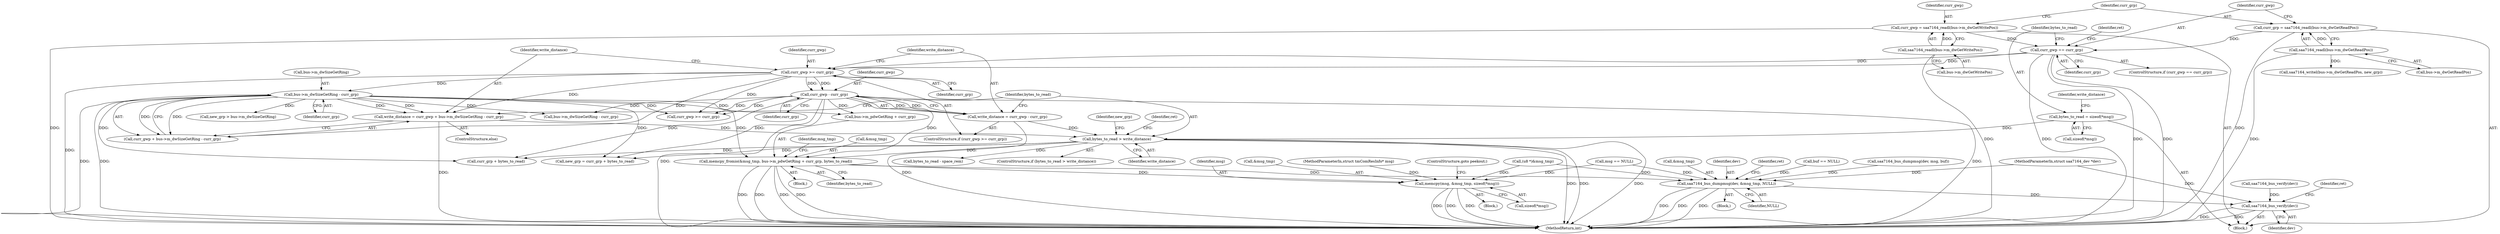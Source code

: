 digraph "0_media-tree_354dd3924a2e43806774953de536257548b5002c@API" {
"1000295" [label="(Call,memcpy_fromio(&msg_tmp, bus->m_pdwGetRing + curr_grp, bytes_to_read))"];
"1000225" [label="(Call,curr_gwp - curr_grp)"];
"1000220" [label="(Call,curr_gwp >= curr_grp)"];
"1000203" [label="(Call,curr_gwp == curr_grp)"];
"1000190" [label="(Call,curr_gwp = saa7164_readl(bus->m_dwGetWritePos))"];
"1000192" [label="(Call,saa7164_readl(bus->m_dwGetWritePos))"];
"1000196" [label="(Call,curr_grp = saa7164_readl(bus->m_dwGetReadPos))"];
"1000198" [label="(Call,saa7164_readl(bus->m_dwGetReadPos))"];
"1000233" [label="(Call,bus->m_dwSizeGetRing - curr_grp)"];
"1000239" [label="(Call,bytes_to_read > write_distance)"];
"1000211" [label="(Call,bytes_to_read = sizeof(*msg))"];
"1000229" [label="(Call,write_distance = curr_gwp + bus->m_dwSizeGetRing - curr_grp)"];
"1000223" [label="(Call,write_distance = curr_gwp - curr_grp)"];
"1000337" [label="(Call,memcpy(msg, &msg_tmp, sizeof(*msg)))"];
"1000390" [label="(Call,saa7164_bus_dumpmsg(dev, &msg_tmp, NULL))"];
"1000653" [label="(Call,saa7164_bus_verify(dev))"];
"1000306" [label="(Identifier,msg_tmp)"];
"1000193" [label="(Call,bus->m_dwGetWritePos)"];
"1000219" [label="(ControlStructure,if (curr_gwp >= curr_grp))"];
"1000199" [label="(Call,bus->m_dwGetReadPos)"];
"1000341" [label="(Call,sizeof(*msg))"];
"1000253" [label="(Call,new_grp > bus->m_dwSizeGetRing)"];
"1000385" [label="(Block,)"];
"1000217" [label="(Identifier,write_distance)"];
"1000221" [label="(Identifier,curr_gwp)"];
"1000386" [label="(Call,saa7164_bus_dumpmsg(dev, msg, buf))"];
"1000213" [label="(Call,sizeof(*msg))"];
"1000211" [label="(Call,bytes_to_read = sizeof(*msg))"];
"1000336" [label="(Block,)"];
"1000202" [label="(ControlStructure,if (curr_gwp == curr_grp))"];
"1000295" [label="(Call,memcpy_fromio(&msg_tmp, bus->m_pdwGetRing + curr_grp, bytes_to_read))"];
"1000339" [label="(Call,&msg_tmp)"];
"1000282" [label="(Call,(u8 *)&msg_tmp)"];
"1000294" [label="(Block,)"];
"1000208" [label="(Identifier,ret)"];
"1000298" [label="(Call,bus->m_pdwGetRing + curr_grp)"];
"1000244" [label="(Identifier,ret)"];
"1000212" [label="(Identifier,bytes_to_read)"];
"1000203" [label="(Call,curr_gwp == curr_grp)"];
"1000266" [label="(Call,bus->m_dwSizeGetRing - curr_grp)"];
"1000392" [label="(Call,&msg_tmp)"];
"1000224" [label="(Identifier,write_distance)"];
"1000230" [label="(Identifier,write_distance)"];
"1000394" [label="(Identifier,NULL)"];
"1000290" [label="(Call,bytes_to_read - space_rem)"];
"1000653" [label="(Call,saa7164_bus_verify(dev))"];
"1000296" [label="(Call,&msg_tmp)"];
"1000247" [label="(Call,new_grp = curr_grp + bytes_to_read)"];
"1000303" [label="(Identifier,bytes_to_read)"];
"1000390" [label="(Call,saa7164_bus_dumpmsg(dev, &msg_tmp, NULL))"];
"1000220" [label="(Call,curr_gwp >= curr_grp)"];
"1000226" [label="(Identifier,curr_gwp)"];
"1000237" [label="(Identifier,curr_grp)"];
"1000241" [label="(Identifier,write_distance)"];
"1000240" [label="(Identifier,bytes_to_read)"];
"1000147" [label="(Call,saa7164_bus_verify(dev))"];
"1000638" [label="(Call,saa7164_writel(bus->m_dwGetReadPos, new_grp))"];
"1000150" [label="(Call,msg == NULL)"];
"1000198" [label="(Call,saa7164_readl(bus->m_dwGetReadPos))"];
"1000233" [label="(Call,bus->m_dwSizeGetRing - curr_grp)"];
"1000222" [label="(Identifier,curr_grp)"];
"1000248" [label="(Identifier,new_grp)"];
"1000124" [label="(MethodParameterIn,struct tmComResInfo* msg)"];
"1000391" [label="(Identifier,dev)"];
"1000123" [label="(MethodParameterIn,struct saa7164_dev *dev)"];
"1000228" [label="(ControlStructure,else)"];
"1000417" [label="(Call,curr_gwp >= curr_grp)"];
"1000227" [label="(Identifier,curr_grp)"];
"1000196" [label="(Call,curr_grp = saa7164_readl(bus->m_dwGetReadPos))"];
"1000223" [label="(Call,write_distance = curr_gwp - curr_grp)"];
"1000192" [label="(Call,saa7164_readl(bus->m_dwGetWritePos))"];
"1000190" [label="(Call,curr_gwp = saa7164_readl(bus->m_dwGetWritePos))"];
"1000191" [label="(Identifier,curr_gwp)"];
"1000344" [label="(ControlStructure,goto peekout;)"];
"1000231" [label="(Call,curr_gwp + bus->m_dwSizeGetRing - curr_grp)"];
"1000225" [label="(Call,curr_gwp - curr_grp)"];
"1000656" [label="(Identifier,ret)"];
"1000204" [label="(Identifier,curr_gwp)"];
"1000205" [label="(Identifier,curr_grp)"];
"1000127" [label="(Block,)"];
"1000238" [label="(ControlStructure,if (bytes_to_read > write_distance))"];
"1000654" [label="(Identifier,dev)"];
"1000338" [label="(Identifier,msg)"];
"1000396" [label="(Identifier,ret)"];
"1000234" [label="(Call,bus->m_dwSizeGetRing)"];
"1000239" [label="(Call,bytes_to_read > write_distance)"];
"1000657" [label="(MethodReturn,int)"];
"1000197" [label="(Identifier,curr_grp)"];
"1000179" [label="(Call,buf == NULL)"];
"1000337" [label="(Call,memcpy(msg, &msg_tmp, sizeof(*msg)))"];
"1000249" [label="(Call,curr_grp + bytes_to_read)"];
"1000229" [label="(Call,write_distance = curr_gwp + bus->m_dwSizeGetRing - curr_grp)"];
"1000295" -> "1000294"  [label="AST: "];
"1000295" -> "1000303"  [label="CFG: "];
"1000296" -> "1000295"  [label="AST: "];
"1000298" -> "1000295"  [label="AST: "];
"1000303" -> "1000295"  [label="AST: "];
"1000306" -> "1000295"  [label="CFG: "];
"1000295" -> "1000657"  [label="DDG: "];
"1000295" -> "1000657"  [label="DDG: "];
"1000295" -> "1000657"  [label="DDG: "];
"1000295" -> "1000657"  [label="DDG: "];
"1000225" -> "1000295"  [label="DDG: "];
"1000233" -> "1000295"  [label="DDG: "];
"1000239" -> "1000295"  [label="DDG: "];
"1000295" -> "1000337"  [label="DDG: "];
"1000295" -> "1000390"  [label="DDG: "];
"1000225" -> "1000223"  [label="AST: "];
"1000225" -> "1000227"  [label="CFG: "];
"1000226" -> "1000225"  [label="AST: "];
"1000227" -> "1000225"  [label="AST: "];
"1000223" -> "1000225"  [label="CFG: "];
"1000225" -> "1000657"  [label="DDG: "];
"1000225" -> "1000657"  [label="DDG: "];
"1000225" -> "1000223"  [label="DDG: "];
"1000225" -> "1000223"  [label="DDG: "];
"1000220" -> "1000225"  [label="DDG: "];
"1000220" -> "1000225"  [label="DDG: "];
"1000225" -> "1000247"  [label="DDG: "];
"1000225" -> "1000249"  [label="DDG: "];
"1000225" -> "1000266"  [label="DDG: "];
"1000225" -> "1000298"  [label="DDG: "];
"1000225" -> "1000417"  [label="DDG: "];
"1000225" -> "1000417"  [label="DDG: "];
"1000220" -> "1000219"  [label="AST: "];
"1000220" -> "1000222"  [label="CFG: "];
"1000221" -> "1000220"  [label="AST: "];
"1000222" -> "1000220"  [label="AST: "];
"1000224" -> "1000220"  [label="CFG: "];
"1000230" -> "1000220"  [label="CFG: "];
"1000220" -> "1000657"  [label="DDG: "];
"1000203" -> "1000220"  [label="DDG: "];
"1000203" -> "1000220"  [label="DDG: "];
"1000220" -> "1000229"  [label="DDG: "];
"1000220" -> "1000231"  [label="DDG: "];
"1000220" -> "1000233"  [label="DDG: "];
"1000220" -> "1000417"  [label="DDG: "];
"1000203" -> "1000202"  [label="AST: "];
"1000203" -> "1000205"  [label="CFG: "];
"1000204" -> "1000203"  [label="AST: "];
"1000205" -> "1000203"  [label="AST: "];
"1000208" -> "1000203"  [label="CFG: "];
"1000212" -> "1000203"  [label="CFG: "];
"1000203" -> "1000657"  [label="DDG: "];
"1000203" -> "1000657"  [label="DDG: "];
"1000203" -> "1000657"  [label="DDG: "];
"1000190" -> "1000203"  [label="DDG: "];
"1000196" -> "1000203"  [label="DDG: "];
"1000190" -> "1000127"  [label="AST: "];
"1000190" -> "1000192"  [label="CFG: "];
"1000191" -> "1000190"  [label="AST: "];
"1000192" -> "1000190"  [label="AST: "];
"1000197" -> "1000190"  [label="CFG: "];
"1000190" -> "1000657"  [label="DDG: "];
"1000192" -> "1000190"  [label="DDG: "];
"1000192" -> "1000193"  [label="CFG: "];
"1000193" -> "1000192"  [label="AST: "];
"1000192" -> "1000657"  [label="DDG: "];
"1000196" -> "1000127"  [label="AST: "];
"1000196" -> "1000198"  [label="CFG: "];
"1000197" -> "1000196"  [label="AST: "];
"1000198" -> "1000196"  [label="AST: "];
"1000204" -> "1000196"  [label="CFG: "];
"1000196" -> "1000657"  [label="DDG: "];
"1000198" -> "1000196"  [label="DDG: "];
"1000198" -> "1000199"  [label="CFG: "];
"1000199" -> "1000198"  [label="AST: "];
"1000198" -> "1000657"  [label="DDG: "];
"1000198" -> "1000638"  [label="DDG: "];
"1000233" -> "1000231"  [label="AST: "];
"1000233" -> "1000237"  [label="CFG: "];
"1000234" -> "1000233"  [label="AST: "];
"1000237" -> "1000233"  [label="AST: "];
"1000231" -> "1000233"  [label="CFG: "];
"1000233" -> "1000657"  [label="DDG: "];
"1000233" -> "1000657"  [label="DDG: "];
"1000233" -> "1000229"  [label="DDG: "];
"1000233" -> "1000229"  [label="DDG: "];
"1000233" -> "1000231"  [label="DDG: "];
"1000233" -> "1000231"  [label="DDG: "];
"1000233" -> "1000247"  [label="DDG: "];
"1000233" -> "1000249"  [label="DDG: "];
"1000233" -> "1000253"  [label="DDG: "];
"1000233" -> "1000266"  [label="DDG: "];
"1000233" -> "1000298"  [label="DDG: "];
"1000233" -> "1000417"  [label="DDG: "];
"1000239" -> "1000238"  [label="AST: "];
"1000239" -> "1000241"  [label="CFG: "];
"1000240" -> "1000239"  [label="AST: "];
"1000241" -> "1000239"  [label="AST: "];
"1000244" -> "1000239"  [label="CFG: "];
"1000248" -> "1000239"  [label="CFG: "];
"1000239" -> "1000657"  [label="DDG: "];
"1000239" -> "1000657"  [label="DDG: "];
"1000239" -> "1000657"  [label="DDG: "];
"1000211" -> "1000239"  [label="DDG: "];
"1000229" -> "1000239"  [label="DDG: "];
"1000223" -> "1000239"  [label="DDG: "];
"1000239" -> "1000247"  [label="DDG: "];
"1000239" -> "1000249"  [label="DDG: "];
"1000239" -> "1000290"  [label="DDG: "];
"1000211" -> "1000127"  [label="AST: "];
"1000211" -> "1000213"  [label="CFG: "];
"1000212" -> "1000211"  [label="AST: "];
"1000213" -> "1000211"  [label="AST: "];
"1000217" -> "1000211"  [label="CFG: "];
"1000229" -> "1000228"  [label="AST: "];
"1000229" -> "1000231"  [label="CFG: "];
"1000230" -> "1000229"  [label="AST: "];
"1000231" -> "1000229"  [label="AST: "];
"1000240" -> "1000229"  [label="CFG: "];
"1000229" -> "1000657"  [label="DDG: "];
"1000223" -> "1000219"  [label="AST: "];
"1000224" -> "1000223"  [label="AST: "];
"1000240" -> "1000223"  [label="CFG: "];
"1000223" -> "1000657"  [label="DDG: "];
"1000337" -> "1000336"  [label="AST: "];
"1000337" -> "1000341"  [label="CFG: "];
"1000338" -> "1000337"  [label="AST: "];
"1000339" -> "1000337"  [label="AST: "];
"1000341" -> "1000337"  [label="AST: "];
"1000344" -> "1000337"  [label="CFG: "];
"1000337" -> "1000657"  [label="DDG: "];
"1000337" -> "1000657"  [label="DDG: "];
"1000337" -> "1000657"  [label="DDG: "];
"1000150" -> "1000337"  [label="DDG: "];
"1000124" -> "1000337"  [label="DDG: "];
"1000282" -> "1000337"  [label="DDG: "];
"1000390" -> "1000385"  [label="AST: "];
"1000390" -> "1000394"  [label="CFG: "];
"1000391" -> "1000390"  [label="AST: "];
"1000392" -> "1000390"  [label="AST: "];
"1000394" -> "1000390"  [label="AST: "];
"1000396" -> "1000390"  [label="CFG: "];
"1000390" -> "1000657"  [label="DDG: "];
"1000390" -> "1000657"  [label="DDG: "];
"1000390" -> "1000657"  [label="DDG: "];
"1000386" -> "1000390"  [label="DDG: "];
"1000123" -> "1000390"  [label="DDG: "];
"1000282" -> "1000390"  [label="DDG: "];
"1000150" -> "1000390"  [label="DDG: "];
"1000179" -> "1000390"  [label="DDG: "];
"1000390" -> "1000653"  [label="DDG: "];
"1000653" -> "1000127"  [label="AST: "];
"1000653" -> "1000654"  [label="CFG: "];
"1000654" -> "1000653"  [label="AST: "];
"1000656" -> "1000653"  [label="CFG: "];
"1000653" -> "1000657"  [label="DDG: "];
"1000653" -> "1000657"  [label="DDG: "];
"1000147" -> "1000653"  [label="DDG: "];
"1000123" -> "1000653"  [label="DDG: "];
}

